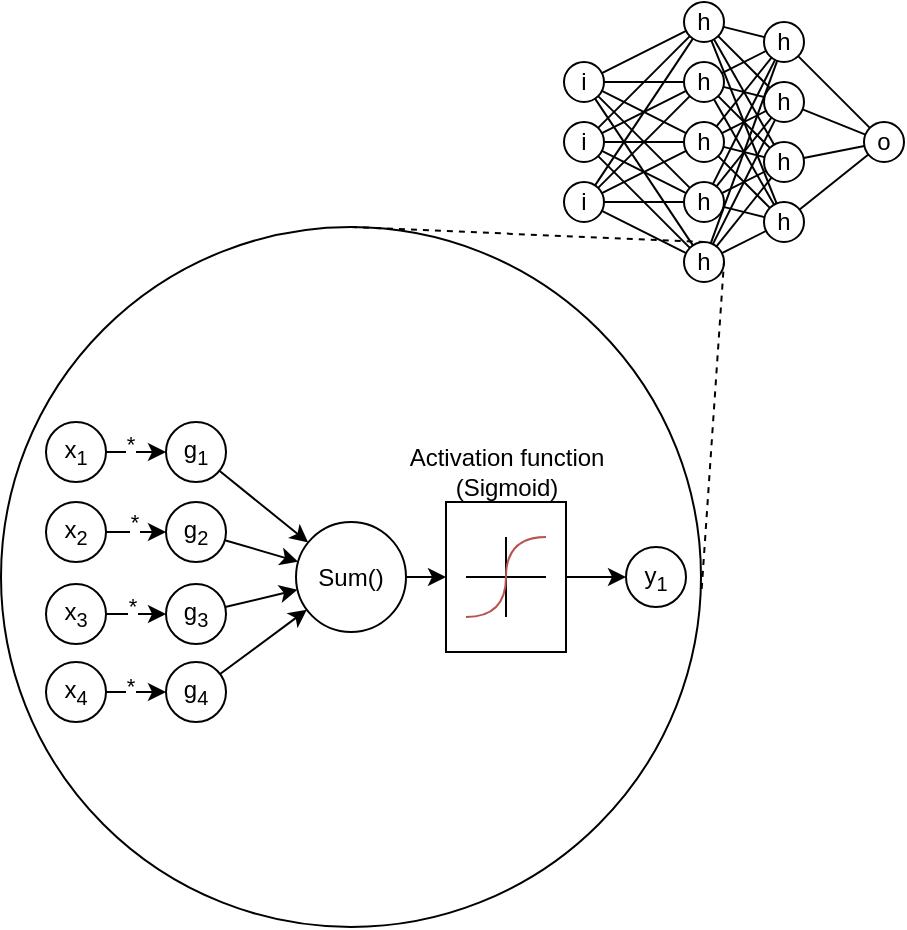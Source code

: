 <mxfile version="25.0.3">
  <diagram name="Seite-1" id="QoG0_P4HRDDDYWE3uo0g">
    <mxGraphModel dx="954" dy="550" grid="1" gridSize="10" guides="1" tooltips="1" connect="1" arrows="1" fold="1" page="1" pageScale="1" pageWidth="827" pageHeight="1169" math="0" shadow="0">
      <root>
        <mxCell id="0" />
        <mxCell id="1" parent="0" />
        <mxCell id="SXFFbz96hmimmKHQc4F0-102" value="" style="ellipse;whiteSpace=wrap;html=1;aspect=fixed;" vertex="1" parent="1">
          <mxGeometry x="47.5" y="122.5" width="350" height="350" as="geometry" />
        </mxCell>
        <mxCell id="SXFFbz96hmimmKHQc4F0-22" style="edgeStyle=none;rounded=0;orthogonalLoop=1;jettySize=auto;html=1;" edge="1" parent="1" source="SXFFbz96hmimmKHQc4F0-15" target="SXFFbz96hmimmKHQc4F0-21">
          <mxGeometry relative="1" as="geometry" />
        </mxCell>
        <mxCell id="SXFFbz96hmimmKHQc4F0-15" value="" style="rounded=0;whiteSpace=wrap;html=1;" vertex="1" parent="1">
          <mxGeometry x="270" y="260" width="60" height="75" as="geometry" />
        </mxCell>
        <mxCell id="SXFFbz96hmimmKHQc4F0-1" value="" style="endArrow=none;html=1;rounded=0;strokeWidth=1;" edge="1" parent="1">
          <mxGeometry width="50" height="50" relative="1" as="geometry">
            <mxPoint x="280" y="297.5" as="sourcePoint" />
            <mxPoint x="320" y="297.5" as="targetPoint" />
          </mxGeometry>
        </mxCell>
        <mxCell id="SXFFbz96hmimmKHQc4F0-2" value="" style="endArrow=none;html=1;rounded=0;strokeWidth=1;" edge="1" parent="1">
          <mxGeometry width="50" height="50" relative="1" as="geometry">
            <mxPoint x="300" y="317.5" as="sourcePoint" />
            <mxPoint x="300" y="277.5" as="targetPoint" />
          </mxGeometry>
        </mxCell>
        <mxCell id="SXFFbz96hmimmKHQc4F0-31" style="edgeStyle=none;rounded=0;orthogonalLoop=1;jettySize=auto;html=1;" edge="1" parent="1" source="SXFFbz96hmimmKHQc4F0-5" target="SXFFbz96hmimmKHQc4F0-27">
          <mxGeometry relative="1" as="geometry" />
        </mxCell>
        <mxCell id="SXFFbz96hmimmKHQc4F0-40" value="*" style="edgeLabel;html=1;align=center;verticalAlign=middle;resizable=0;points=[];" vertex="1" connectable="0" parent="SXFFbz96hmimmKHQc4F0-31">
          <mxGeometry x="-0.2" relative="1" as="geometry">
            <mxPoint y="-4" as="offset" />
          </mxGeometry>
        </mxCell>
        <mxCell id="SXFFbz96hmimmKHQc4F0-5" value="x&lt;sub&gt;1&lt;/sub&gt;" style="ellipse;whiteSpace=wrap;html=1;aspect=fixed;" vertex="1" parent="1">
          <mxGeometry x="70" y="220" width="30" height="30" as="geometry" />
        </mxCell>
        <mxCell id="SXFFbz96hmimmKHQc4F0-32" style="edgeStyle=none;rounded=0;orthogonalLoop=1;jettySize=auto;html=1;" edge="1" parent="1" source="SXFFbz96hmimmKHQc4F0-6" target="SXFFbz96hmimmKHQc4F0-28">
          <mxGeometry relative="1" as="geometry" />
        </mxCell>
        <mxCell id="SXFFbz96hmimmKHQc4F0-41" value="*" style="edgeLabel;html=1;align=center;verticalAlign=middle;resizable=0;points=[];" vertex="1" connectable="0" parent="SXFFbz96hmimmKHQc4F0-32">
          <mxGeometry x="-0.093" y="1" relative="1" as="geometry">
            <mxPoint y="-4" as="offset" />
          </mxGeometry>
        </mxCell>
        <mxCell id="SXFFbz96hmimmKHQc4F0-6" value="x&lt;sub&gt;2&lt;/sub&gt;" style="ellipse;whiteSpace=wrap;html=1;aspect=fixed;" vertex="1" parent="1">
          <mxGeometry x="70" y="260" width="30" height="30" as="geometry" />
        </mxCell>
        <mxCell id="SXFFbz96hmimmKHQc4F0-33" style="edgeStyle=none;rounded=0;orthogonalLoop=1;jettySize=auto;html=1;" edge="1" parent="1" source="SXFFbz96hmimmKHQc4F0-7" target="SXFFbz96hmimmKHQc4F0-29">
          <mxGeometry relative="1" as="geometry" />
        </mxCell>
        <mxCell id="SXFFbz96hmimmKHQc4F0-42" value="*" style="edgeLabel;html=1;align=center;verticalAlign=middle;resizable=0;points=[];" vertex="1" connectable="0" parent="SXFFbz96hmimmKHQc4F0-33">
          <mxGeometry x="-0.147" relative="1" as="geometry">
            <mxPoint y="-4" as="offset" />
          </mxGeometry>
        </mxCell>
        <mxCell id="SXFFbz96hmimmKHQc4F0-7" value="x&lt;sub&gt;3&lt;/sub&gt;" style="ellipse;whiteSpace=wrap;html=1;aspect=fixed;" vertex="1" parent="1">
          <mxGeometry x="70" y="301" width="30" height="30" as="geometry" />
        </mxCell>
        <mxCell id="SXFFbz96hmimmKHQc4F0-35" style="edgeStyle=none;rounded=0;orthogonalLoop=1;jettySize=auto;html=1;" edge="1" parent="1" source="SXFFbz96hmimmKHQc4F0-8" target="SXFFbz96hmimmKHQc4F0-30">
          <mxGeometry relative="1" as="geometry" />
        </mxCell>
        <mxCell id="SXFFbz96hmimmKHQc4F0-43" value="*" style="edgeLabel;html=1;align=center;verticalAlign=middle;resizable=0;points=[];" vertex="1" connectable="0" parent="SXFFbz96hmimmKHQc4F0-35">
          <mxGeometry x="-0.2" y="-1" relative="1" as="geometry">
            <mxPoint y="-4" as="offset" />
          </mxGeometry>
        </mxCell>
        <mxCell id="SXFFbz96hmimmKHQc4F0-8" value="x&lt;sub&gt;4&lt;/sub&gt;" style="ellipse;whiteSpace=wrap;html=1;aspect=fixed;" vertex="1" parent="1">
          <mxGeometry x="70" y="340" width="30" height="30" as="geometry" />
        </mxCell>
        <mxCell id="SXFFbz96hmimmKHQc4F0-17" style="edgeStyle=none;rounded=0;orthogonalLoop=1;jettySize=auto;html=1;" edge="1" parent="1" source="SXFFbz96hmimmKHQc4F0-9" target="SXFFbz96hmimmKHQc4F0-15">
          <mxGeometry relative="1" as="geometry" />
        </mxCell>
        <mxCell id="SXFFbz96hmimmKHQc4F0-9" value="Sum()" style="ellipse;whiteSpace=wrap;html=1;aspect=fixed;" vertex="1" parent="1">
          <mxGeometry x="195" y="270" width="55" height="55" as="geometry" />
        </mxCell>
        <mxCell id="SXFFbz96hmimmKHQc4F0-16" value="&lt;div&gt;Activation function&lt;/div&gt;&lt;div&gt;(Sigmoid)&lt;/div&gt;" style="text;html=1;align=center;verticalAlign=middle;resizable=0;points=[];autosize=1;strokeColor=none;fillColor=none;" vertex="1" parent="1">
          <mxGeometry x="240" y="225" width="120" height="40" as="geometry" />
        </mxCell>
        <mxCell id="SXFFbz96hmimmKHQc4F0-18" value="" style="endArrow=none;html=1;rounded=0;fillColor=#f8cecc;strokeColor=#b85450;edgeStyle=orthogonalEdgeStyle;curved=1;" edge="1" parent="1">
          <mxGeometry width="50" height="50" relative="1" as="geometry">
            <mxPoint x="280" y="317.5" as="sourcePoint" />
            <mxPoint x="320" y="277.5" as="targetPoint" />
            <Array as="points">
              <mxPoint x="300" y="317.5" />
              <mxPoint x="300" y="277.5" />
            </Array>
          </mxGeometry>
        </mxCell>
        <mxCell id="SXFFbz96hmimmKHQc4F0-21" value="y&lt;sub&gt;1&lt;/sub&gt;" style="ellipse;whiteSpace=wrap;html=1;aspect=fixed;" vertex="1" parent="1">
          <mxGeometry x="360" y="282.5" width="30" height="30" as="geometry" />
        </mxCell>
        <mxCell id="SXFFbz96hmimmKHQc4F0-36" style="edgeStyle=none;rounded=0;orthogonalLoop=1;jettySize=auto;html=1;" edge="1" parent="1" source="SXFFbz96hmimmKHQc4F0-27" target="SXFFbz96hmimmKHQc4F0-9">
          <mxGeometry relative="1" as="geometry" />
        </mxCell>
        <mxCell id="SXFFbz96hmimmKHQc4F0-27" value="g&lt;sub&gt;1&lt;/sub&gt;" style="ellipse;whiteSpace=wrap;html=1;aspect=fixed;" vertex="1" parent="1">
          <mxGeometry x="130" y="220" width="30" height="30" as="geometry" />
        </mxCell>
        <mxCell id="SXFFbz96hmimmKHQc4F0-37" style="edgeStyle=none;rounded=0;orthogonalLoop=1;jettySize=auto;html=1;" edge="1" parent="1" source="SXFFbz96hmimmKHQc4F0-28" target="SXFFbz96hmimmKHQc4F0-9">
          <mxGeometry relative="1" as="geometry" />
        </mxCell>
        <mxCell id="SXFFbz96hmimmKHQc4F0-28" value="g&lt;sub&gt;2&lt;/sub&gt;" style="ellipse;whiteSpace=wrap;html=1;aspect=fixed;" vertex="1" parent="1">
          <mxGeometry x="130" y="260" width="30" height="30" as="geometry" />
        </mxCell>
        <mxCell id="SXFFbz96hmimmKHQc4F0-38" style="edgeStyle=none;rounded=0;orthogonalLoop=1;jettySize=auto;html=1;" edge="1" parent="1" source="SXFFbz96hmimmKHQc4F0-29" target="SXFFbz96hmimmKHQc4F0-9">
          <mxGeometry relative="1" as="geometry" />
        </mxCell>
        <mxCell id="SXFFbz96hmimmKHQc4F0-29" value="g&lt;sub&gt;3&lt;/sub&gt;" style="ellipse;whiteSpace=wrap;html=1;aspect=fixed;" vertex="1" parent="1">
          <mxGeometry x="130" y="301" width="30" height="30" as="geometry" />
        </mxCell>
        <mxCell id="SXFFbz96hmimmKHQc4F0-39" style="edgeStyle=none;rounded=0;orthogonalLoop=1;jettySize=auto;html=1;" edge="1" parent="1" source="SXFFbz96hmimmKHQc4F0-30" target="SXFFbz96hmimmKHQc4F0-9">
          <mxGeometry relative="1" as="geometry" />
        </mxCell>
        <mxCell id="SXFFbz96hmimmKHQc4F0-30" value="g&lt;sub&gt;4&lt;/sub&gt;" style="ellipse;whiteSpace=wrap;html=1;aspect=fixed;" vertex="1" parent="1">
          <mxGeometry x="130" y="340" width="30" height="30" as="geometry" />
        </mxCell>
        <mxCell id="SXFFbz96hmimmKHQc4F0-61" style="edgeStyle=none;rounded=0;orthogonalLoop=1;jettySize=auto;html=1;endArrow=none;endFill=0;" edge="1" parent="1" source="SXFFbz96hmimmKHQc4F0-47" target="SXFFbz96hmimmKHQc4F0-54">
          <mxGeometry relative="1" as="geometry" />
        </mxCell>
        <mxCell id="SXFFbz96hmimmKHQc4F0-62" style="edgeStyle=none;rounded=0;orthogonalLoop=1;jettySize=auto;html=1;endArrow=none;endFill=0;" edge="1" parent="1" source="SXFFbz96hmimmKHQc4F0-47" target="SXFFbz96hmimmKHQc4F0-53">
          <mxGeometry relative="1" as="geometry" />
        </mxCell>
        <mxCell id="SXFFbz96hmimmKHQc4F0-63" style="edgeStyle=none;rounded=0;orthogonalLoop=1;jettySize=auto;html=1;endArrow=none;endFill=0;" edge="1" parent="1" source="SXFFbz96hmimmKHQc4F0-47" target="SXFFbz96hmimmKHQc4F0-52">
          <mxGeometry relative="1" as="geometry" />
        </mxCell>
        <mxCell id="SXFFbz96hmimmKHQc4F0-64" style="edgeStyle=none;rounded=0;orthogonalLoop=1;jettySize=auto;html=1;endArrow=none;endFill=0;" edge="1" parent="1" source="SXFFbz96hmimmKHQc4F0-47" target="SXFFbz96hmimmKHQc4F0-51">
          <mxGeometry relative="1" as="geometry" />
        </mxCell>
        <mxCell id="SXFFbz96hmimmKHQc4F0-65" style="edgeStyle=none;rounded=0;orthogonalLoop=1;jettySize=auto;html=1;endArrow=none;endFill=0;" edge="1" parent="1" source="SXFFbz96hmimmKHQc4F0-47" target="SXFFbz96hmimmKHQc4F0-55">
          <mxGeometry relative="1" as="geometry" />
        </mxCell>
        <mxCell id="SXFFbz96hmimmKHQc4F0-47" value="i" style="ellipse;whiteSpace=wrap;html=1;aspect=fixed;" vertex="1" parent="1">
          <mxGeometry x="329" y="40" width="20" height="20" as="geometry" />
        </mxCell>
        <mxCell id="SXFFbz96hmimmKHQc4F0-66" style="edgeStyle=none;rounded=0;orthogonalLoop=1;jettySize=auto;html=1;entryX=0;entryY=1;entryDx=0;entryDy=0;endArrow=none;endFill=0;" edge="1" parent="1" source="SXFFbz96hmimmKHQc4F0-48" target="SXFFbz96hmimmKHQc4F0-54">
          <mxGeometry relative="1" as="geometry" />
        </mxCell>
        <mxCell id="SXFFbz96hmimmKHQc4F0-68" style="edgeStyle=none;rounded=0;orthogonalLoop=1;jettySize=auto;html=1;endArrow=none;endFill=0;" edge="1" parent="1" source="SXFFbz96hmimmKHQc4F0-48" target="SXFFbz96hmimmKHQc4F0-53">
          <mxGeometry relative="1" as="geometry" />
        </mxCell>
        <mxCell id="SXFFbz96hmimmKHQc4F0-69" style="edgeStyle=none;rounded=0;orthogonalLoop=1;jettySize=auto;html=1;endArrow=none;endFill=0;" edge="1" parent="1" source="SXFFbz96hmimmKHQc4F0-48" target="SXFFbz96hmimmKHQc4F0-52">
          <mxGeometry relative="1" as="geometry" />
        </mxCell>
        <mxCell id="SXFFbz96hmimmKHQc4F0-70" style="edgeStyle=none;rounded=0;orthogonalLoop=1;jettySize=auto;html=1;endArrow=none;endFill=0;" edge="1" parent="1" source="SXFFbz96hmimmKHQc4F0-48" target="SXFFbz96hmimmKHQc4F0-51">
          <mxGeometry relative="1" as="geometry" />
        </mxCell>
        <mxCell id="SXFFbz96hmimmKHQc4F0-71" style="edgeStyle=none;rounded=0;orthogonalLoop=1;jettySize=auto;html=1;endArrow=none;endFill=0;" edge="1" parent="1" source="SXFFbz96hmimmKHQc4F0-48" target="SXFFbz96hmimmKHQc4F0-55">
          <mxGeometry relative="1" as="geometry" />
        </mxCell>
        <mxCell id="SXFFbz96hmimmKHQc4F0-48" value="i" style="ellipse;whiteSpace=wrap;html=1;aspect=fixed;" vertex="1" parent="1">
          <mxGeometry x="329" y="70" width="20" height="20" as="geometry" />
        </mxCell>
        <mxCell id="SXFFbz96hmimmKHQc4F0-72" style="edgeStyle=none;rounded=0;orthogonalLoop=1;jettySize=auto;html=1;endArrow=none;endFill=0;" edge="1" parent="1" source="SXFFbz96hmimmKHQc4F0-49" target="SXFFbz96hmimmKHQc4F0-54">
          <mxGeometry relative="1" as="geometry" />
        </mxCell>
        <mxCell id="SXFFbz96hmimmKHQc4F0-73" style="edgeStyle=none;rounded=0;orthogonalLoop=1;jettySize=auto;html=1;endArrow=none;endFill=0;" edge="1" parent="1" source="SXFFbz96hmimmKHQc4F0-49" target="SXFFbz96hmimmKHQc4F0-53">
          <mxGeometry relative="1" as="geometry" />
        </mxCell>
        <mxCell id="SXFFbz96hmimmKHQc4F0-74" style="edgeStyle=none;rounded=0;orthogonalLoop=1;jettySize=auto;html=1;endArrow=none;endFill=0;" edge="1" parent="1" source="SXFFbz96hmimmKHQc4F0-49" target="SXFFbz96hmimmKHQc4F0-52">
          <mxGeometry relative="1" as="geometry" />
        </mxCell>
        <mxCell id="SXFFbz96hmimmKHQc4F0-75" style="edgeStyle=none;rounded=0;orthogonalLoop=1;jettySize=auto;html=1;endArrow=none;endFill=0;" edge="1" parent="1" source="SXFFbz96hmimmKHQc4F0-49" target="SXFFbz96hmimmKHQc4F0-51">
          <mxGeometry relative="1" as="geometry" />
        </mxCell>
        <mxCell id="SXFFbz96hmimmKHQc4F0-76" style="edgeStyle=none;rounded=0;orthogonalLoop=1;jettySize=auto;html=1;endArrow=none;endFill=0;" edge="1" parent="1" source="SXFFbz96hmimmKHQc4F0-49" target="SXFFbz96hmimmKHQc4F0-55">
          <mxGeometry relative="1" as="geometry" />
        </mxCell>
        <mxCell id="SXFFbz96hmimmKHQc4F0-49" value="i" style="ellipse;whiteSpace=wrap;html=1;aspect=fixed;" vertex="1" parent="1">
          <mxGeometry x="329" y="100" width="20" height="20" as="geometry" />
        </mxCell>
        <mxCell id="SXFFbz96hmimmKHQc4F0-90" style="edgeStyle=none;rounded=0;orthogonalLoop=1;jettySize=auto;html=1;endArrow=none;endFill=0;" edge="1" parent="1" source="SXFFbz96hmimmKHQc4F0-51" target="SXFFbz96hmimmKHQc4F0-59">
          <mxGeometry relative="1" as="geometry" />
        </mxCell>
        <mxCell id="SXFFbz96hmimmKHQc4F0-91" style="edgeStyle=none;rounded=0;orthogonalLoop=1;jettySize=auto;html=1;endArrow=none;endFill=0;" edge="1" parent="1" source="SXFFbz96hmimmKHQc4F0-51" target="SXFFbz96hmimmKHQc4F0-58">
          <mxGeometry relative="1" as="geometry" />
        </mxCell>
        <mxCell id="SXFFbz96hmimmKHQc4F0-92" style="edgeStyle=none;rounded=0;orthogonalLoop=1;jettySize=auto;html=1;endArrow=none;endFill=0;" edge="1" parent="1" source="SXFFbz96hmimmKHQc4F0-51" target="SXFFbz96hmimmKHQc4F0-57">
          <mxGeometry relative="1" as="geometry" />
        </mxCell>
        <mxCell id="SXFFbz96hmimmKHQc4F0-93" style="edgeStyle=none;rounded=0;orthogonalLoop=1;jettySize=auto;html=1;endArrow=none;endFill=0;" edge="1" parent="1" source="SXFFbz96hmimmKHQc4F0-51" target="SXFFbz96hmimmKHQc4F0-56">
          <mxGeometry relative="1" as="geometry" />
        </mxCell>
        <mxCell id="SXFFbz96hmimmKHQc4F0-51" value="h" style="ellipse;whiteSpace=wrap;html=1;aspect=fixed;" vertex="1" parent="1">
          <mxGeometry x="389" y="100" width="20" height="20" as="geometry" />
        </mxCell>
        <mxCell id="SXFFbz96hmimmKHQc4F0-85" style="edgeStyle=none;rounded=0;orthogonalLoop=1;jettySize=auto;html=1;endArrow=none;endFill=0;" edge="1" parent="1" source="SXFFbz96hmimmKHQc4F0-52" target="SXFFbz96hmimmKHQc4F0-59">
          <mxGeometry relative="1" as="geometry" />
        </mxCell>
        <mxCell id="SXFFbz96hmimmKHQc4F0-86" style="edgeStyle=none;rounded=0;orthogonalLoop=1;jettySize=auto;html=1;endArrow=none;endFill=0;" edge="1" parent="1" source="SXFFbz96hmimmKHQc4F0-52" target="SXFFbz96hmimmKHQc4F0-58">
          <mxGeometry relative="1" as="geometry" />
        </mxCell>
        <mxCell id="SXFFbz96hmimmKHQc4F0-87" style="edgeStyle=none;rounded=0;orthogonalLoop=1;jettySize=auto;html=1;endArrow=none;endFill=0;" edge="1" parent="1" source="SXFFbz96hmimmKHQc4F0-52" target="SXFFbz96hmimmKHQc4F0-57">
          <mxGeometry relative="1" as="geometry" />
        </mxCell>
        <mxCell id="SXFFbz96hmimmKHQc4F0-88" style="edgeStyle=none;rounded=0;orthogonalLoop=1;jettySize=auto;html=1;endArrow=none;endFill=0;" edge="1" parent="1" source="SXFFbz96hmimmKHQc4F0-52" target="SXFFbz96hmimmKHQc4F0-56">
          <mxGeometry relative="1" as="geometry" />
        </mxCell>
        <mxCell id="SXFFbz96hmimmKHQc4F0-52" value="h" style="ellipse;whiteSpace=wrap;html=1;aspect=fixed;" vertex="1" parent="1">
          <mxGeometry x="389" y="70" width="20" height="20" as="geometry" />
        </mxCell>
        <mxCell id="SXFFbz96hmimmKHQc4F0-81" style="edgeStyle=none;rounded=0;orthogonalLoop=1;jettySize=auto;html=1;endArrow=none;endFill=0;" edge="1" parent="1" source="SXFFbz96hmimmKHQc4F0-53" target="SXFFbz96hmimmKHQc4F0-59">
          <mxGeometry relative="1" as="geometry" />
        </mxCell>
        <mxCell id="SXFFbz96hmimmKHQc4F0-82" style="edgeStyle=none;rounded=0;orthogonalLoop=1;jettySize=auto;html=1;endArrow=none;endFill=0;" edge="1" parent="1" source="SXFFbz96hmimmKHQc4F0-53" target="SXFFbz96hmimmKHQc4F0-58">
          <mxGeometry relative="1" as="geometry" />
        </mxCell>
        <mxCell id="SXFFbz96hmimmKHQc4F0-83" style="edgeStyle=none;rounded=0;orthogonalLoop=1;jettySize=auto;html=1;endArrow=none;endFill=0;" edge="1" parent="1" source="SXFFbz96hmimmKHQc4F0-53" target="SXFFbz96hmimmKHQc4F0-57">
          <mxGeometry relative="1" as="geometry" />
        </mxCell>
        <mxCell id="SXFFbz96hmimmKHQc4F0-84" style="edgeStyle=none;rounded=0;orthogonalLoop=1;jettySize=auto;html=1;endArrow=none;endFill=0;" edge="1" parent="1" source="SXFFbz96hmimmKHQc4F0-53" target="SXFFbz96hmimmKHQc4F0-56">
          <mxGeometry relative="1" as="geometry" />
        </mxCell>
        <mxCell id="SXFFbz96hmimmKHQc4F0-53" value="h" style="ellipse;whiteSpace=wrap;html=1;aspect=fixed;" vertex="1" parent="1">
          <mxGeometry x="389" y="40" width="20" height="20" as="geometry" />
        </mxCell>
        <mxCell id="SXFFbz96hmimmKHQc4F0-77" style="edgeStyle=none;rounded=0;orthogonalLoop=1;jettySize=auto;html=1;endArrow=none;endFill=0;" edge="1" parent="1" source="SXFFbz96hmimmKHQc4F0-54" target="SXFFbz96hmimmKHQc4F0-59">
          <mxGeometry relative="1" as="geometry" />
        </mxCell>
        <mxCell id="SXFFbz96hmimmKHQc4F0-78" style="edgeStyle=none;rounded=0;orthogonalLoop=1;jettySize=auto;html=1;endArrow=none;endFill=0;" edge="1" parent="1" source="SXFFbz96hmimmKHQc4F0-54" target="SXFFbz96hmimmKHQc4F0-58">
          <mxGeometry relative="1" as="geometry" />
        </mxCell>
        <mxCell id="SXFFbz96hmimmKHQc4F0-79" style="edgeStyle=none;rounded=0;orthogonalLoop=1;jettySize=auto;html=1;endArrow=none;endFill=0;" edge="1" parent="1" source="SXFFbz96hmimmKHQc4F0-54" target="SXFFbz96hmimmKHQc4F0-57">
          <mxGeometry relative="1" as="geometry" />
        </mxCell>
        <mxCell id="SXFFbz96hmimmKHQc4F0-80" style="edgeStyle=none;rounded=0;orthogonalLoop=1;jettySize=auto;html=1;endArrow=none;endFill=0;" edge="1" parent="1" source="SXFFbz96hmimmKHQc4F0-54" target="SXFFbz96hmimmKHQc4F0-56">
          <mxGeometry relative="1" as="geometry" />
        </mxCell>
        <mxCell id="SXFFbz96hmimmKHQc4F0-54" value="h" style="ellipse;whiteSpace=wrap;html=1;aspect=fixed;" vertex="1" parent="1">
          <mxGeometry x="389" y="10" width="20" height="20" as="geometry" />
        </mxCell>
        <mxCell id="SXFFbz96hmimmKHQc4F0-94" style="edgeStyle=none;rounded=0;orthogonalLoop=1;jettySize=auto;html=1;endArrow=none;endFill=0;" edge="1" parent="1" source="SXFFbz96hmimmKHQc4F0-55" target="SXFFbz96hmimmKHQc4F0-59">
          <mxGeometry relative="1" as="geometry" />
        </mxCell>
        <mxCell id="SXFFbz96hmimmKHQc4F0-95" style="edgeStyle=none;rounded=0;orthogonalLoop=1;jettySize=auto;html=1;endArrow=none;endFill=0;" edge="1" parent="1" source="SXFFbz96hmimmKHQc4F0-55" target="SXFFbz96hmimmKHQc4F0-58">
          <mxGeometry relative="1" as="geometry" />
        </mxCell>
        <mxCell id="SXFFbz96hmimmKHQc4F0-96" style="edgeStyle=none;rounded=0;orthogonalLoop=1;jettySize=auto;html=1;endArrow=none;endFill=0;" edge="1" parent="1" source="SXFFbz96hmimmKHQc4F0-55" target="SXFFbz96hmimmKHQc4F0-57">
          <mxGeometry relative="1" as="geometry" />
        </mxCell>
        <mxCell id="SXFFbz96hmimmKHQc4F0-97" style="edgeStyle=none;rounded=0;orthogonalLoop=1;jettySize=auto;html=1;endArrow=none;endFill=0;" edge="1" parent="1" source="SXFFbz96hmimmKHQc4F0-55" target="SXFFbz96hmimmKHQc4F0-56">
          <mxGeometry relative="1" as="geometry" />
        </mxCell>
        <mxCell id="SXFFbz96hmimmKHQc4F0-55" value="h" style="ellipse;whiteSpace=wrap;html=1;aspect=fixed;" vertex="1" parent="1">
          <mxGeometry x="389" y="130" width="20" height="20" as="geometry" />
        </mxCell>
        <mxCell id="SXFFbz96hmimmKHQc4F0-101" style="edgeStyle=none;rounded=0;orthogonalLoop=1;jettySize=auto;html=1;endArrow=none;endFill=0;" edge="1" parent="1" source="SXFFbz96hmimmKHQc4F0-56" target="SXFFbz96hmimmKHQc4F0-60">
          <mxGeometry relative="1" as="geometry" />
        </mxCell>
        <mxCell id="SXFFbz96hmimmKHQc4F0-56" value="h" style="ellipse;whiteSpace=wrap;html=1;aspect=fixed;" vertex="1" parent="1">
          <mxGeometry x="429" y="110" width="20" height="20" as="geometry" />
        </mxCell>
        <mxCell id="SXFFbz96hmimmKHQc4F0-100" style="edgeStyle=none;rounded=0;orthogonalLoop=1;jettySize=auto;html=1;endArrow=none;endFill=0;" edge="1" parent="1" source="SXFFbz96hmimmKHQc4F0-57" target="SXFFbz96hmimmKHQc4F0-60">
          <mxGeometry relative="1" as="geometry" />
        </mxCell>
        <mxCell id="SXFFbz96hmimmKHQc4F0-57" value="h" style="ellipse;whiteSpace=wrap;html=1;aspect=fixed;" vertex="1" parent="1">
          <mxGeometry x="429" y="80" width="20" height="20" as="geometry" />
        </mxCell>
        <mxCell id="SXFFbz96hmimmKHQc4F0-99" style="edgeStyle=none;rounded=0;orthogonalLoop=1;jettySize=auto;html=1;endArrow=none;endFill=0;" edge="1" parent="1" source="SXFFbz96hmimmKHQc4F0-58" target="SXFFbz96hmimmKHQc4F0-60">
          <mxGeometry relative="1" as="geometry" />
        </mxCell>
        <mxCell id="SXFFbz96hmimmKHQc4F0-58" value="h" style="ellipse;whiteSpace=wrap;html=1;aspect=fixed;" vertex="1" parent="1">
          <mxGeometry x="429" y="50" width="20" height="20" as="geometry" />
        </mxCell>
        <mxCell id="SXFFbz96hmimmKHQc4F0-98" style="edgeStyle=none;rounded=0;orthogonalLoop=1;jettySize=auto;html=1;endArrow=none;endFill=0;" edge="1" parent="1" source="SXFFbz96hmimmKHQc4F0-59" target="SXFFbz96hmimmKHQc4F0-60">
          <mxGeometry relative="1" as="geometry" />
        </mxCell>
        <mxCell id="SXFFbz96hmimmKHQc4F0-59" value="h" style="ellipse;whiteSpace=wrap;html=1;aspect=fixed;" vertex="1" parent="1">
          <mxGeometry x="429" y="20" width="20" height="20" as="geometry" />
        </mxCell>
        <mxCell id="SXFFbz96hmimmKHQc4F0-60" value="o" style="ellipse;whiteSpace=wrap;html=1;aspect=fixed;" vertex="1" parent="1">
          <mxGeometry x="479" y="70" width="20" height="20" as="geometry" />
        </mxCell>
        <mxCell id="SXFFbz96hmimmKHQc4F0-103" value="" style="endArrow=none;html=1;rounded=0;dashed=1;exitX=0.5;exitY=0;exitDx=0;exitDy=0;entryX=0.5;entryY=0;entryDx=0;entryDy=0;" edge="1" parent="1" source="SXFFbz96hmimmKHQc4F0-102" target="SXFFbz96hmimmKHQc4F0-55">
          <mxGeometry width="50" height="50" relative="1" as="geometry">
            <mxPoint x="340" y="190" as="sourcePoint" />
            <mxPoint x="390" y="140" as="targetPoint" />
          </mxGeometry>
        </mxCell>
        <mxCell id="SXFFbz96hmimmKHQc4F0-104" value="" style="endArrow=none;html=1;rounded=0;dashed=1;exitX=1.001;exitY=0.517;exitDx=0;exitDy=0;entryX=1;entryY=0.5;entryDx=0;entryDy=0;exitPerimeter=0;" edge="1" parent="1" source="SXFFbz96hmimmKHQc4F0-102" target="SXFFbz96hmimmKHQc4F0-55">
          <mxGeometry width="50" height="50" relative="1" as="geometry">
            <mxPoint x="323" y="190" as="sourcePoint" />
            <mxPoint x="499" y="197" as="targetPoint" />
          </mxGeometry>
        </mxCell>
      </root>
    </mxGraphModel>
  </diagram>
</mxfile>
